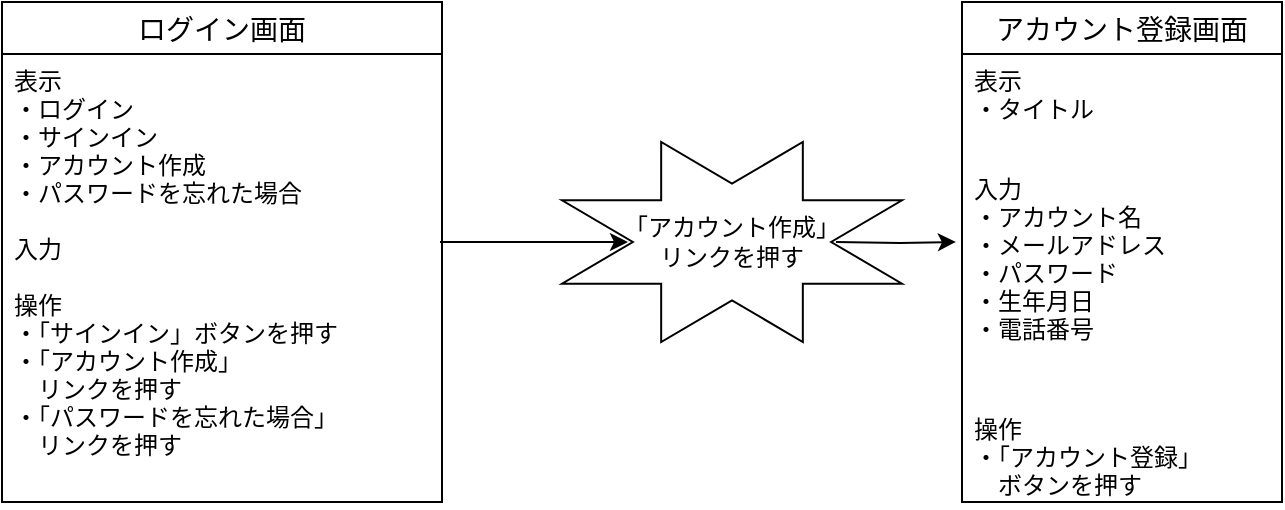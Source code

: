 <mxfile version="13.6.5">
    <diagram id="3mR3qd5HLXd8aL_vuorG" name="ページ1">
        <mxGraphModel dx="1118" dy="572" grid="1" gridSize="10" guides="1" tooltips="1" connect="1" arrows="1" fold="1" page="1" pageScale="1" pageWidth="827" pageHeight="1169" math="0" shadow="0">
            <root>
                <mxCell id="0"/>
                <mxCell id="1" parent="0"/>
                <mxCell id="2" value="ログイン画面" style="swimlane;fontStyle=0;childLayout=stackLayout;horizontal=1;startSize=26;horizontalStack=0;resizeParent=1;resizeParentMax=0;resizeLast=0;collapsible=1;marginBottom=0;align=center;fontSize=14;" parent="1" vertex="1">
                    <mxGeometry x="40" y="120" width="220" height="250" as="geometry"/>
                </mxCell>
                <mxCell id="3" value="表示&#10;・ログイン&#10;・サインイン&#10;・アカウント作成&#10;・パスワードを忘れた場合&#10;&#10;入力&#10;&#10;操作&#10;・「サインイン」ボタンを押す&#10;・「アカウント作成」&#10;　リンクを押す&#10;・「パスワードを忘れた場合」&#10;　リンクを押す" style="text;strokeColor=none;fillColor=none;spacingLeft=4;spacingRight=4;overflow=hidden;rotatable=0;points=[[0,0.5],[1,0.5]];portConstraint=eastwest;fontSize=12;" parent="2" vertex="1">
                    <mxGeometry y="26" width="220" height="224" as="geometry"/>
                </mxCell>
                <mxCell id="5" value="" style="endArrow=classic;html=1;entryX=0.194;entryY=0.5;entryDx=0;entryDy=0;entryPerimeter=0;" parent="1" target="6" edge="1">
                    <mxGeometry width="50" height="50" relative="1" as="geometry">
                        <mxPoint x="259" y="240" as="sourcePoint"/>
                        <mxPoint x="400" y="240" as="targetPoint"/>
                    </mxGeometry>
                </mxCell>
                <mxCell id="11" value="" style="edgeStyle=orthogonalEdgeStyle;rounded=0;orthogonalLoop=1;jettySize=auto;html=1;entryX=-0.019;entryY=0.333;entryDx=0;entryDy=0;entryPerimeter=0;" parent="1" target="14" edge="1">
                    <mxGeometry relative="1" as="geometry">
                        <mxPoint x="457" y="240" as="sourcePoint"/>
                        <mxPoint x="510" y="240" as="targetPoint"/>
                    </mxGeometry>
                </mxCell>
                <mxCell id="6" value="" style="verticalLabelPosition=bottom;verticalAlign=top;html=1;shape=mxgraph.basic.8_point_star" parent="1" vertex="1">
                    <mxGeometry x="320" y="190" width="170" height="100" as="geometry"/>
                </mxCell>
                <mxCell id="7" value="「アカウント作成」リンクを押す" style="text;html=1;strokeColor=none;fillColor=none;align=center;verticalAlign=middle;whiteSpace=wrap;rounded=0;" parent="1" vertex="1">
                    <mxGeometry x="350" y="230" width="110" height="20" as="geometry"/>
                </mxCell>
                <mxCell id="12" value="アカウント登録画面" style="swimlane;fontStyle=0;childLayout=stackLayout;horizontal=1;startSize=26;horizontalStack=0;resizeParent=1;resizeParentMax=0;resizeLast=0;collapsible=1;marginBottom=0;align=center;fontSize=14;strokeWidth=1;" parent="1" vertex="1">
                    <mxGeometry x="520" y="120" width="160" height="250" as="geometry"/>
                </mxCell>
                <mxCell id="13" value="表示&#10;・タイトル&#10;" style="text;strokeColor=none;fillColor=none;spacingLeft=4;spacingRight=4;overflow=hidden;rotatable=0;points=[[0,0.5],[1,0.5]];portConstraint=eastwest;fontSize=12;" parent="12" vertex="1">
                    <mxGeometry y="26" width="160" height="54" as="geometry"/>
                </mxCell>
                <mxCell id="14" value="入力&#10;・アカウント名&#10;・メールアドレス&#10;・パスワード&#10;・生年月日&#10;・電話番号&#10;&#10;" style="text;strokeColor=none;fillColor=none;spacingLeft=4;spacingRight=4;overflow=hidden;rotatable=0;points=[[0,0.5],[1,0.5]];portConstraint=eastwest;fontSize=12;" parent="12" vertex="1">
                    <mxGeometry y="80" width="160" height="120" as="geometry"/>
                </mxCell>
                <mxCell id="15" value="操作&#10;・「アカウント登録」&#10;　ボタンを押す&#10;" style="text;strokeColor=none;fillColor=none;spacingLeft=4;spacingRight=4;overflow=hidden;rotatable=0;points=[[0,0.5],[1,0.5]];portConstraint=eastwest;fontSize=12;" parent="12" vertex="1">
                    <mxGeometry y="200" width="160" height="50" as="geometry"/>
                </mxCell>
            </root>
        </mxGraphModel>
    </diagram>
</mxfile>